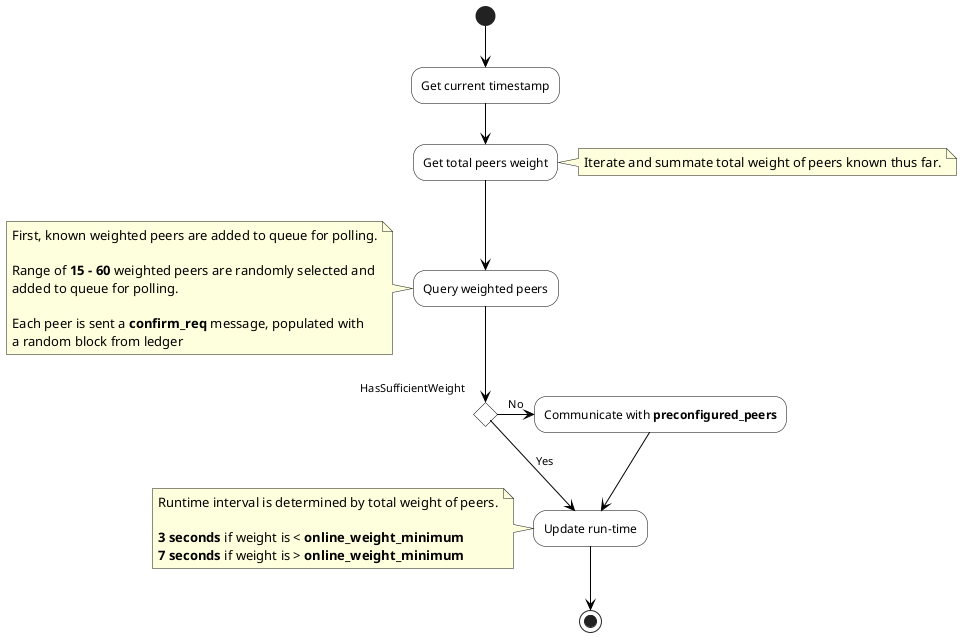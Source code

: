 @startuml

skinparam ActivityFontSize 12
skinparam ActivityBackgroundColor #FFFFFF
skinparam ArrowColor Black
skinparam ActivityBorderColor Black

(*)--> Get current timestamp

--> Get total peers weight
note right
Iterate and summate total weight of peers known thus far.
end note

-->Query weighted peers

note left
First, known weighted peers are added to queue for polling.

Range of **15 - 60** weighted peers are randomly selected and 
added to queue for polling.

Each peer is sent a **confirm_req** message, populated with
a random block from ledger
end note

if HasSufficientWeight
->[No] Communicate with **preconfigured_peers**
--> Update run-time
note left
Runtime interval is determined by total weight of peers.

**3 seconds** if weight is < **online_weight_minimum**
**7 seconds** if weight is > **online_weight_minimum**
end note

else
-->[Yes] Update run-time
end if

-->(*)
@enduml
